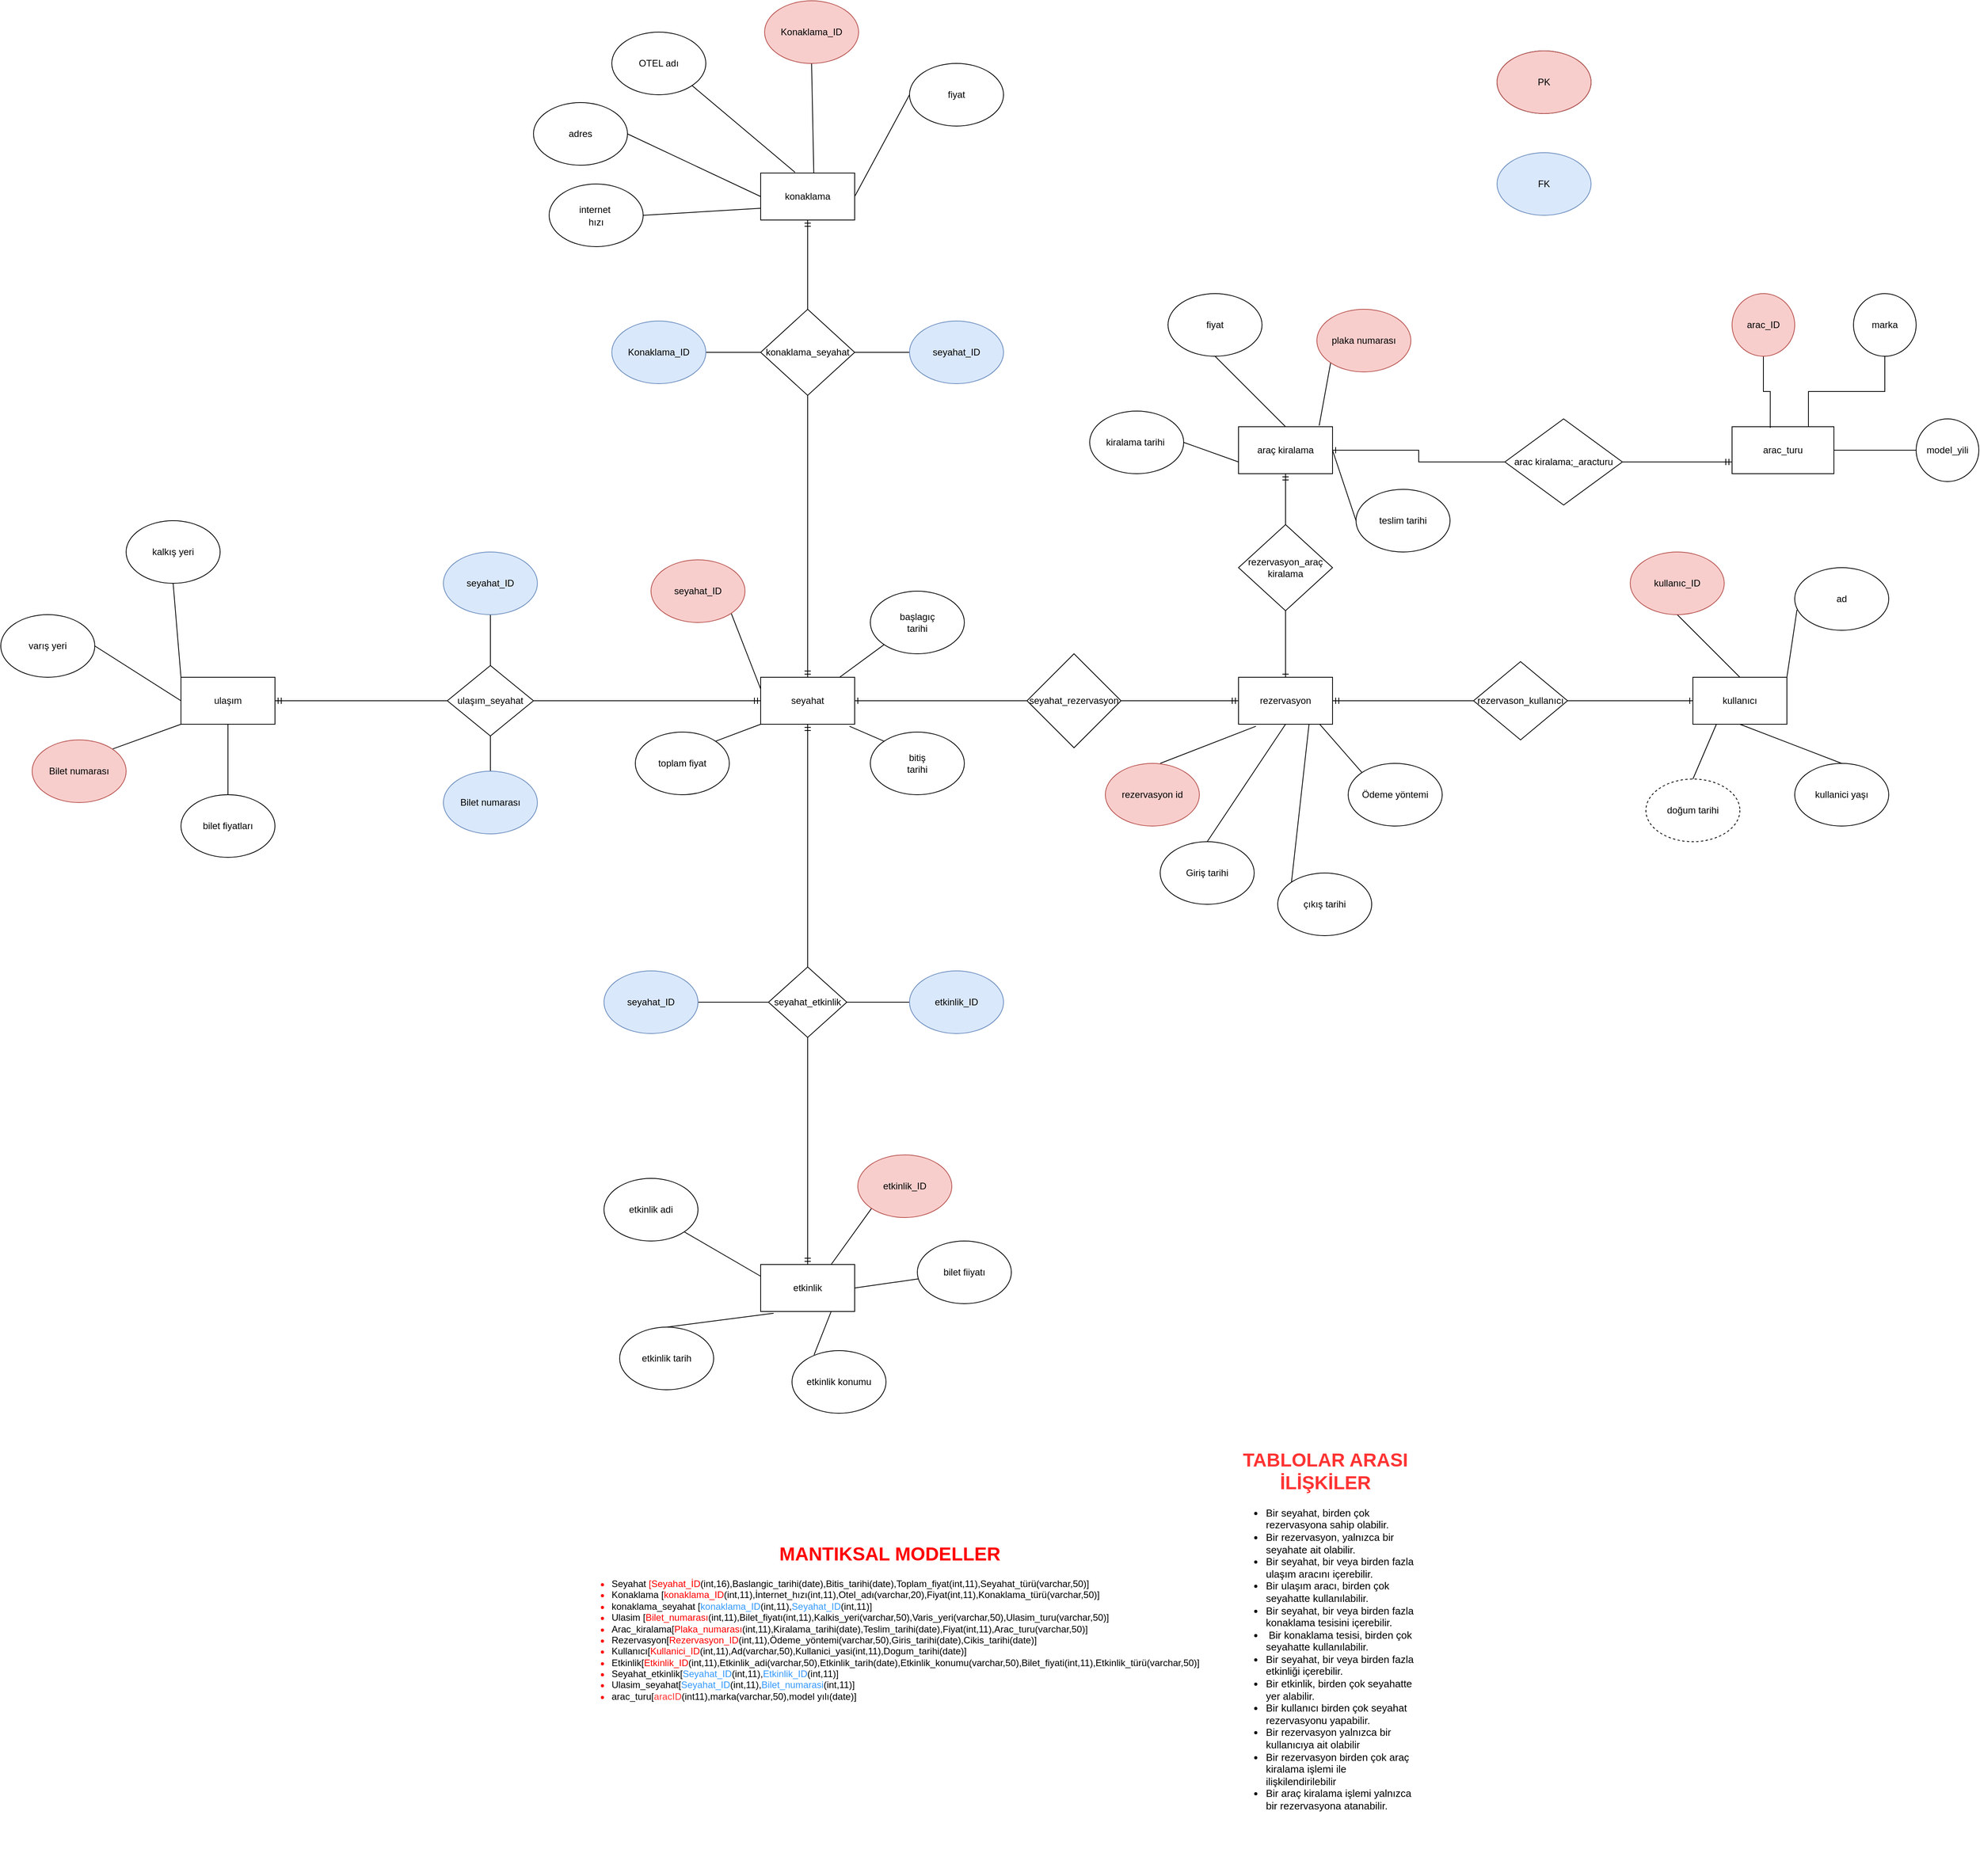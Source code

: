 <mxfile version="20.8.16" type="device"><diagram name="Sayfa -1" id="0hy6JksEULBlSDH95iQT"><mxGraphModel dx="3417" dy="2677" grid="1" gridSize="10" guides="1" tooltips="1" connect="1" arrows="1" fold="1" page="1" pageScale="1" pageWidth="827" pageHeight="1169" math="0" shadow="0"><root><mxCell id="0"/><mxCell id="1" parent="0"/><mxCell id="XZXgKcAD_yjRNTtp8ZZw-8" style="edgeStyle=orthogonalEdgeStyle;rounded=0;orthogonalLoop=1;jettySize=auto;html=1;exitX=1;exitY=0.5;exitDx=0;exitDy=0;entryX=0;entryY=0.5;entryDx=0;entryDy=0;startArrow=ERone;startFill=0;endArrow=ERmandOne;endFill=0;" parent="1" source="XZXgKcAD_yjRNTtp8ZZw-1" target="XZXgKcAD_yjRNTtp8ZZw-2" edge="1"><mxGeometry relative="1" as="geometry"/></mxCell><mxCell id="XZXgKcAD_yjRNTtp8ZZw-14" style="edgeStyle=orthogonalEdgeStyle;rounded=0;orthogonalLoop=1;jettySize=auto;html=1;exitX=0.5;exitY=0;exitDx=0;exitDy=0;entryX=0.5;entryY=1;entryDx=0;entryDy=0;startArrow=ERmandOne;startFill=0;endArrow=none;endFill=0;" parent="1" source="XZXgKcAD_yjRNTtp8ZZw-1" target="XZXgKcAD_yjRNTtp8ZZw-12" edge="1"><mxGeometry relative="1" as="geometry"/></mxCell><mxCell id="XZXgKcAD_yjRNTtp8ZZw-17" style="edgeStyle=orthogonalEdgeStyle;rounded=0;orthogonalLoop=1;jettySize=auto;html=1;exitX=0.5;exitY=1;exitDx=0;exitDy=0;entryX=0.5;entryY=0;entryDx=0;entryDy=0;startArrow=ERmandOne;startFill=0;endArrow=none;endFill=0;" parent="1" source="XZXgKcAD_yjRNTtp8ZZw-1" target="XZXgKcAD_yjRNTtp8ZZw-16" edge="1"><mxGeometry relative="1" as="geometry"/></mxCell><mxCell id="XZXgKcAD_yjRNTtp8ZZw-1" value="seyahat" style="rounded=0;whiteSpace=wrap;html=1;" parent="1" vertex="1"><mxGeometry x="350" y="280" width="120" height="60" as="geometry"/></mxCell><mxCell id="XZXgKcAD_yjRNTtp8ZZw-20" style="edgeStyle=orthogonalEdgeStyle;rounded=0;orthogonalLoop=1;jettySize=auto;html=1;exitX=1;exitY=0.5;exitDx=0;exitDy=0;entryX=0;entryY=0.5;entryDx=0;entryDy=0;startArrow=ERmandOne;startFill=0;endArrow=ERone;endFill=0;" parent="1" source="XZXgKcAD_yjRNTtp8ZZw-2" target="XZXgKcAD_yjRNTtp8ZZw-19" edge="1"><mxGeometry relative="1" as="geometry"/></mxCell><mxCell id="XZXgKcAD_yjRNTtp8ZZw-2" value="rezervasyon" style="rounded=0;whiteSpace=wrap;html=1;" parent="1" vertex="1"><mxGeometry x="960" y="280" width="120" height="60" as="geometry"/></mxCell><mxCell id="XZXgKcAD_yjRNTtp8ZZw-10" style="edgeStyle=orthogonalEdgeStyle;rounded=0;orthogonalLoop=1;jettySize=auto;html=1;exitX=1;exitY=0.5;exitDx=0;exitDy=0;entryX=0;entryY=0.5;entryDx=0;entryDy=0;startArrow=ERmandOne;startFill=0;endArrow=none;endFill=0;" parent="1" source="XZXgKcAD_yjRNTtp8ZZw-3" target="XZXgKcAD_yjRNTtp8ZZw-9" edge="1"><mxGeometry relative="1" as="geometry"/></mxCell><mxCell id="XZXgKcAD_yjRNTtp8ZZw-3" value="ulaşım" style="rounded=0;whiteSpace=wrap;html=1;" parent="1" vertex="1"><mxGeometry x="-390" y="280" width="120" height="60" as="geometry"/></mxCell><mxCell id="XZXgKcAD_yjRNTtp8ZZw-13" style="edgeStyle=orthogonalEdgeStyle;rounded=0;orthogonalLoop=1;jettySize=auto;html=1;exitX=0.5;exitY=1;exitDx=0;exitDy=0;entryX=0.5;entryY=0;entryDx=0;entryDy=0;startArrow=none;startFill=0;endArrow=none;endFill=0;" parent="1" source="XZXgKcAD_yjRNTtp8ZZw-4" target="XZXgKcAD_yjRNTtp8ZZw-12" edge="1"><mxGeometry relative="1" as="geometry"/></mxCell><mxCell id="XZXgKcAD_yjRNTtp8ZZw-15" value="" style="edgeStyle=orthogonalEdgeStyle;rounded=0;orthogonalLoop=1;jettySize=auto;html=1;startArrow=ERmandOne;startFill=0;endArrow=none;endFill=0;" parent="1" source="XZXgKcAD_yjRNTtp8ZZw-4" target="XZXgKcAD_yjRNTtp8ZZw-12" edge="1"><mxGeometry relative="1" as="geometry"/></mxCell><mxCell id="XZXgKcAD_yjRNTtp8ZZw-4" value="konaklama" style="rounded=0;whiteSpace=wrap;html=1;" parent="1" vertex="1"><mxGeometry x="350" y="-364" width="120" height="60" as="geometry"/></mxCell><mxCell id="XZXgKcAD_yjRNTtp8ZZw-56" style="edgeStyle=none;rounded=0;orthogonalLoop=1;jettySize=auto;html=1;exitX=0.75;exitY=1;exitDx=0;exitDy=0;entryX=0.235;entryY=0.067;entryDx=0;entryDy=0;entryPerimeter=0;startArrow=none;startFill=0;endArrow=none;endFill=0;" parent="1" source="XZXgKcAD_yjRNTtp8ZZw-5" target="XZXgKcAD_yjRNTtp8ZZw-50" edge="1"><mxGeometry relative="1" as="geometry"/></mxCell><mxCell id="XZXgKcAD_yjRNTtp8ZZw-57" style="edgeStyle=none;rounded=0;orthogonalLoop=1;jettySize=auto;html=1;exitX=1;exitY=0.5;exitDx=0;exitDy=0;startArrow=none;startFill=0;endArrow=none;endFill=0;" parent="1" source="XZXgKcAD_yjRNTtp8ZZw-5" target="XZXgKcAD_yjRNTtp8ZZw-51" edge="1"><mxGeometry relative="1" as="geometry"/></mxCell><mxCell id="XZXgKcAD_yjRNTtp8ZZw-5" value="etkinlik" style="rounded=0;whiteSpace=wrap;html=1;" parent="1" vertex="1"><mxGeometry x="350" y="1030" width="120" height="60" as="geometry"/></mxCell><mxCell id="XZXgKcAD_yjRNTtp8ZZw-22" style="edgeStyle=orthogonalEdgeStyle;rounded=0;orthogonalLoop=1;jettySize=auto;html=1;exitX=0.5;exitY=1;exitDx=0;exitDy=0;entryX=0.5;entryY=0;entryDx=0;entryDy=0;startArrow=ERmandOne;startFill=0;endArrow=ERone;endFill=0;" parent="1" source="XZXgKcAD_yjRNTtp8ZZw-7" target="XZXgKcAD_yjRNTtp8ZZw-2" edge="1"><mxGeometry relative="1" as="geometry"/></mxCell><mxCell id="XZXgKcAD_yjRNTtp8ZZw-7" value="araç kiralama" style="rounded=0;whiteSpace=wrap;html=1;" parent="1" vertex="1"><mxGeometry x="960" y="-40" width="120" height="60" as="geometry"/></mxCell><mxCell id="XZXgKcAD_yjRNTtp8ZZw-11" style="edgeStyle=orthogonalEdgeStyle;rounded=0;orthogonalLoop=1;jettySize=auto;html=1;exitX=1;exitY=0.5;exitDx=0;exitDy=0;entryX=0;entryY=0.5;entryDx=0;entryDy=0;startArrow=none;startFill=0;endArrow=ERmandOne;endFill=0;" parent="1" source="XZXgKcAD_yjRNTtp8ZZw-9" target="XZXgKcAD_yjRNTtp8ZZw-1" edge="1"><mxGeometry relative="1" as="geometry"/></mxCell><mxCell id="XZXgKcAD_yjRNTtp8ZZw-9" value="ulaşım_seyahat" style="rhombus;whiteSpace=wrap;html=1;" parent="1" vertex="1"><mxGeometry x="-50" y="265" width="110" height="90" as="geometry"/></mxCell><mxCell id="XZXgKcAD_yjRNTtp8ZZw-12" value="konaklama_seyahat" style="rhombus;whiteSpace=wrap;html=1;" parent="1" vertex="1"><mxGeometry x="350" y="-190" width="120" height="110" as="geometry"/></mxCell><mxCell id="XZXgKcAD_yjRNTtp8ZZw-18" style="edgeStyle=orthogonalEdgeStyle;rounded=0;orthogonalLoop=1;jettySize=auto;html=1;exitX=0.5;exitY=1;exitDx=0;exitDy=0;entryX=0.5;entryY=0;entryDx=0;entryDy=0;startArrow=none;startFill=0;endArrow=ERmandOne;endFill=0;" parent="1" source="XZXgKcAD_yjRNTtp8ZZw-16" target="XZXgKcAD_yjRNTtp8ZZw-5" edge="1"><mxGeometry relative="1" as="geometry"/></mxCell><mxCell id="XZXgKcAD_yjRNTtp8ZZw-16" value="seyahat_etkinlik" style="rhombus;whiteSpace=wrap;html=1;" parent="1" vertex="1"><mxGeometry x="360" y="650" width="100" height="90" as="geometry"/></mxCell><mxCell id="XZXgKcAD_yjRNTtp8ZZw-19" value="kullanıcı" style="rounded=0;whiteSpace=wrap;html=1;" parent="1" vertex="1"><mxGeometry x="1540" y="280" width="120" height="60" as="geometry"/></mxCell><mxCell id="69wuHuqyMfWj5RWTX_v3-1" style="rounded=0;orthogonalLoop=1;jettySize=auto;html=1;exitX=0.5;exitY=1;exitDx=0;exitDy=0;entryX=0.5;entryY=0;entryDx=0;entryDy=0;startArrow=none;startFill=0;endArrow=none;endFill=0;" parent="1" source="XZXgKcAD_yjRNTtp8ZZw-23" target="XZXgKcAD_yjRNTtp8ZZw-19" edge="1"><mxGeometry relative="1" as="geometry"/></mxCell><mxCell id="XZXgKcAD_yjRNTtp8ZZw-23" value="kullanıc_ID" style="ellipse;whiteSpace=wrap;html=1;fillColor=#f8cecc;strokeColor=#b85450;" parent="1" vertex="1"><mxGeometry x="1460" y="120" width="120" height="80" as="geometry"/></mxCell><mxCell id="69wuHuqyMfWj5RWTX_v3-2" style="rounded=0;orthogonalLoop=1;jettySize=auto;html=1;exitX=0.024;exitY=0.673;exitDx=0;exitDy=0;entryX=1;entryY=0;entryDx=0;entryDy=0;endArrow=none;endFill=0;exitPerimeter=0;" parent="1" source="CePv--e1_ey_C2Oadj0t-3" target="XZXgKcAD_yjRNTtp8ZZw-19" edge="1"><mxGeometry relative="1" as="geometry"><mxPoint x="1740" y="220" as="sourcePoint"/><Array as="points"/></mxGeometry></mxCell><mxCell id="69wuHuqyMfWj5RWTX_v3-4" style="rounded=0;orthogonalLoop=1;jettySize=auto;html=1;exitX=0.5;exitY=0;exitDx=0;exitDy=0;entryX=0.5;entryY=1;entryDx=0;entryDy=0;endArrow=none;endFill=0;" parent="1" source="XZXgKcAD_yjRNTtp8ZZw-25" target="XZXgKcAD_yjRNTtp8ZZw-19" edge="1"><mxGeometry relative="1" as="geometry"/></mxCell><mxCell id="XZXgKcAD_yjRNTtp8ZZw-25" value="kullanici yaşı" style="ellipse;whiteSpace=wrap;html=1;" parent="1" vertex="1"><mxGeometry x="1670" y="390" width="120" height="80" as="geometry"/></mxCell><mxCell id="XZXgKcAD_yjRNTtp8ZZw-32" style="rounded=0;orthogonalLoop=1;jettySize=auto;html=1;exitX=1;exitY=1;exitDx=0;exitDy=0;entryX=0;entryY=0.25;entryDx=0;entryDy=0;startArrow=none;startFill=0;endArrow=none;endFill=0;" parent="1" source="XZXgKcAD_yjRNTtp8ZZw-27" target="XZXgKcAD_yjRNTtp8ZZw-1" edge="1"><mxGeometry relative="1" as="geometry"/></mxCell><mxCell id="XZXgKcAD_yjRNTtp8ZZw-27" value="seyahat_ID" style="ellipse;whiteSpace=wrap;html=1;fillColor=#f8cecc;strokeColor=#b85450;" parent="1" vertex="1"><mxGeometry x="210" y="130" width="120" height="80" as="geometry"/></mxCell><mxCell id="XZXgKcAD_yjRNTtp8ZZw-34" style="edgeStyle=none;rounded=0;orthogonalLoop=1;jettySize=auto;html=1;exitX=0;exitY=1;exitDx=0;exitDy=0;startArrow=none;startFill=0;endArrow=none;endFill=0;" parent="1" source="XZXgKcAD_yjRNTtp8ZZw-28" target="XZXgKcAD_yjRNTtp8ZZw-1" edge="1"><mxGeometry relative="1" as="geometry"/></mxCell><mxCell id="XZXgKcAD_yjRNTtp8ZZw-28" value="başlagıç&lt;br&gt;tarihi" style="ellipse;whiteSpace=wrap;html=1;" parent="1" vertex="1"><mxGeometry x="490" y="170" width="120" height="80" as="geometry"/></mxCell><mxCell id="XZXgKcAD_yjRNTtp8ZZw-36" style="edgeStyle=none;rounded=0;orthogonalLoop=1;jettySize=auto;html=1;exitX=1;exitY=0;exitDx=0;exitDy=0;entryX=0;entryY=1;entryDx=0;entryDy=0;startArrow=none;startFill=0;endArrow=none;endFill=0;" parent="1" source="XZXgKcAD_yjRNTtp8ZZw-29" target="XZXgKcAD_yjRNTtp8ZZw-1" edge="1"><mxGeometry relative="1" as="geometry"/></mxCell><mxCell id="XZXgKcAD_yjRNTtp8ZZw-29" value="toplam fiyat" style="ellipse;whiteSpace=wrap;html=1;" parent="1" vertex="1"><mxGeometry x="190" y="350" width="120" height="80" as="geometry"/></mxCell><mxCell id="XZXgKcAD_yjRNTtp8ZZw-35" style="edgeStyle=none;rounded=0;orthogonalLoop=1;jettySize=auto;html=1;exitX=0;exitY=0;exitDx=0;exitDy=0;entryX=0.945;entryY=1.043;entryDx=0;entryDy=0;entryPerimeter=0;startArrow=none;startFill=0;endArrow=none;endFill=0;" parent="1" source="XZXgKcAD_yjRNTtp8ZZw-30" target="XZXgKcAD_yjRNTtp8ZZw-1" edge="1"><mxGeometry relative="1" as="geometry"/></mxCell><mxCell id="XZXgKcAD_yjRNTtp8ZZw-30" value="bitiş&lt;br&gt;tarihi" style="ellipse;whiteSpace=wrap;html=1;" parent="1" vertex="1"><mxGeometry x="490" y="350" width="120" height="80" as="geometry"/></mxCell><mxCell id="XZXgKcAD_yjRNTtp8ZZw-44" style="edgeStyle=none;rounded=0;orthogonalLoop=1;jettySize=auto;html=1;exitX=0.5;exitY=1;exitDx=0;exitDy=0;entryX=0.565;entryY=-0.003;entryDx=0;entryDy=0;entryPerimeter=0;startArrow=none;startFill=0;endArrow=none;endFill=0;" parent="1" source="XZXgKcAD_yjRNTtp8ZZw-37" target="XZXgKcAD_yjRNTtp8ZZw-4" edge="1"><mxGeometry relative="1" as="geometry"/></mxCell><mxCell id="XZXgKcAD_yjRNTtp8ZZw-37" value="Konaklama_ID" style="ellipse;whiteSpace=wrap;html=1;fillColor=#f8cecc;strokeColor=#b85450;" parent="1" vertex="1"><mxGeometry x="355" y="-584" width="120" height="80" as="geometry"/></mxCell><mxCell id="XZXgKcAD_yjRNTtp8ZZw-43" style="edgeStyle=none;rounded=0;orthogonalLoop=1;jettySize=auto;html=1;exitX=1;exitY=1;exitDx=0;exitDy=0;entryX=0.365;entryY=-0.017;entryDx=0;entryDy=0;entryPerimeter=0;startArrow=none;startFill=0;endArrow=none;endFill=0;" parent="1" source="XZXgKcAD_yjRNTtp8ZZw-38" target="XZXgKcAD_yjRNTtp8ZZw-4" edge="1"><mxGeometry relative="1" as="geometry"/></mxCell><mxCell id="XZXgKcAD_yjRNTtp8ZZw-38" value="OTEL adı" style="ellipse;whiteSpace=wrap;html=1;" parent="1" vertex="1"><mxGeometry x="160" y="-544" width="120" height="80" as="geometry"/></mxCell><mxCell id="XZXgKcAD_yjRNTtp8ZZw-42" style="edgeStyle=none;rounded=0;orthogonalLoop=1;jettySize=auto;html=1;exitX=1;exitY=0.5;exitDx=0;exitDy=0;entryX=0;entryY=0.5;entryDx=0;entryDy=0;startArrow=none;startFill=0;endArrow=none;endFill=0;" parent="1" source="XZXgKcAD_yjRNTtp8ZZw-40" target="XZXgKcAD_yjRNTtp8ZZw-4" edge="1"><mxGeometry relative="1" as="geometry"/></mxCell><mxCell id="XZXgKcAD_yjRNTtp8ZZw-40" value="adres" style="ellipse;whiteSpace=wrap;html=1;" parent="1" vertex="1"><mxGeometry x="60" y="-454" width="120" height="80" as="geometry"/></mxCell><mxCell id="XZXgKcAD_yjRNTtp8ZZw-46" style="edgeStyle=none;rounded=0;orthogonalLoop=1;jettySize=auto;html=1;exitX=0;exitY=0.5;exitDx=0;exitDy=0;entryX=1;entryY=0.5;entryDx=0;entryDy=0;startArrow=none;startFill=0;endArrow=none;endFill=0;" parent="1" source="XZXgKcAD_yjRNTtp8ZZw-41" target="XZXgKcAD_yjRNTtp8ZZw-4" edge="1"><mxGeometry relative="1" as="geometry"/></mxCell><mxCell id="XZXgKcAD_yjRNTtp8ZZw-41" value="fiyat" style="ellipse;whiteSpace=wrap;html=1;" parent="1" vertex="1"><mxGeometry x="540" y="-504" width="120" height="80" as="geometry"/></mxCell><mxCell id="XZXgKcAD_yjRNTtp8ZZw-53" style="edgeStyle=none;rounded=0;orthogonalLoop=1;jettySize=auto;html=1;exitX=1;exitY=1;exitDx=0;exitDy=0;entryX=0;entryY=0.25;entryDx=0;entryDy=0;startArrow=none;startFill=0;endArrow=none;endFill=0;" parent="1" source="XZXgKcAD_yjRNTtp8ZZw-47" target="XZXgKcAD_yjRNTtp8ZZw-5" edge="1"><mxGeometry relative="1" as="geometry"/></mxCell><mxCell id="XZXgKcAD_yjRNTtp8ZZw-47" value="etkinlik adi" style="ellipse;whiteSpace=wrap;html=1;" parent="1" vertex="1"><mxGeometry x="150" y="920" width="120" height="80" as="geometry"/></mxCell><mxCell id="XZXgKcAD_yjRNTtp8ZZw-55" style="edgeStyle=none;rounded=0;orthogonalLoop=1;jettySize=auto;html=1;exitX=0.5;exitY=0;exitDx=0;exitDy=0;entryX=0.138;entryY=1.037;entryDx=0;entryDy=0;entryPerimeter=0;startArrow=none;startFill=0;endArrow=none;endFill=0;" parent="1" source="XZXgKcAD_yjRNTtp8ZZw-49" target="XZXgKcAD_yjRNTtp8ZZw-5" edge="1"><mxGeometry relative="1" as="geometry"/></mxCell><mxCell id="XZXgKcAD_yjRNTtp8ZZw-49" value="etkinlik tarih" style="ellipse;whiteSpace=wrap;html=1;" parent="1" vertex="1"><mxGeometry x="170" y="1110" width="120" height="80" as="geometry"/></mxCell><mxCell id="XZXgKcAD_yjRNTtp8ZZw-50" value="etkinlik konumu" style="ellipse;whiteSpace=wrap;html=1;" parent="1" vertex="1"><mxGeometry x="390" y="1140" width="120" height="80" as="geometry"/></mxCell><mxCell id="XZXgKcAD_yjRNTtp8ZZw-51" value="bilet fiiyatı" style="ellipse;whiteSpace=wrap;html=1;" parent="1" vertex="1"><mxGeometry x="550" y="1000" width="120" height="80" as="geometry"/></mxCell><mxCell id="XZXgKcAD_yjRNTtp8ZZw-58" style="edgeStyle=none;rounded=0;orthogonalLoop=1;jettySize=auto;html=1;exitX=0;exitY=1;exitDx=0;exitDy=0;entryX=0.75;entryY=0;entryDx=0;entryDy=0;startArrow=none;startFill=0;endArrow=none;endFill=0;" parent="1" source="XZXgKcAD_yjRNTtp8ZZw-52" target="XZXgKcAD_yjRNTtp8ZZw-5" edge="1"><mxGeometry relative="1" as="geometry"/></mxCell><mxCell id="XZXgKcAD_yjRNTtp8ZZw-52" value="etkinlik_ID" style="ellipse;whiteSpace=wrap;html=1;fillColor=#f8cecc;strokeColor=#b85450;" parent="1" vertex="1"><mxGeometry x="474" y="890" width="120" height="80" as="geometry"/></mxCell><mxCell id="GR-pQl8JZ6GKkerDvGYJ-2" style="edgeStyle=orthogonalEdgeStyle;rounded=0;orthogonalLoop=1;jettySize=auto;html=1;exitX=0.5;exitY=1;exitDx=0;exitDy=0;" parent="1" edge="1"><mxGeometry relative="1" as="geometry"><mxPoint x="-343" y="180" as="targetPoint"/><mxPoint x="-343" y="180" as="sourcePoint"/></mxGeometry></mxCell><mxCell id="69wuHuqyMfWj5RWTX_v3-14" style="edgeStyle=none;rounded=0;orthogonalLoop=1;jettySize=auto;html=1;exitX=0.5;exitY=0;exitDx=0;exitDy=0;entryX=0.5;entryY=1;entryDx=0;entryDy=0;startArrow=none;startFill=0;endArrow=none;endFill=0;" parent="1" source="69wuHuqyMfWj5RWTX_v3-6" target="XZXgKcAD_yjRNTtp8ZZw-3" edge="1"><mxGeometry relative="1" as="geometry"/></mxCell><mxCell id="69wuHuqyMfWj5RWTX_v3-6" value="bilet fiyatları" style="ellipse;whiteSpace=wrap;html=1;" parent="1" vertex="1"><mxGeometry x="-390" y="430" width="120" height="80" as="geometry"/></mxCell><mxCell id="69wuHuqyMfWj5RWTX_v3-10" style="rounded=0;orthogonalLoop=1;jettySize=auto;html=1;exitX=0.5;exitY=1;exitDx=0;exitDy=0;entryX=0;entryY=0;entryDx=0;entryDy=0;startArrow=none;startFill=0;endArrow=none;endFill=0;" parent="1" source="69wuHuqyMfWj5RWTX_v3-7" target="XZXgKcAD_yjRNTtp8ZZw-3" edge="1"><mxGeometry relative="1" as="geometry"/></mxCell><mxCell id="69wuHuqyMfWj5RWTX_v3-7" value="kalkış yeri" style="ellipse;whiteSpace=wrap;html=1;" parent="1" vertex="1"><mxGeometry x="-460" y="80" width="120" height="80" as="geometry"/></mxCell><mxCell id="69wuHuqyMfWj5RWTX_v3-12" style="edgeStyle=none;rounded=0;orthogonalLoop=1;jettySize=auto;html=1;exitX=1;exitY=0.5;exitDx=0;exitDy=0;entryX=0;entryY=0.5;entryDx=0;entryDy=0;startArrow=none;startFill=0;endArrow=none;endFill=0;" parent="1" source="69wuHuqyMfWj5RWTX_v3-8" target="XZXgKcAD_yjRNTtp8ZZw-3" edge="1"><mxGeometry relative="1" as="geometry"/></mxCell><mxCell id="69wuHuqyMfWj5RWTX_v3-8" value="varış yeri" style="ellipse;whiteSpace=wrap;html=1;" parent="1" vertex="1"><mxGeometry x="-620" y="200" width="120" height="80" as="geometry"/></mxCell><mxCell id="69wuHuqyMfWj5RWTX_v3-13" style="edgeStyle=none;rounded=0;orthogonalLoop=1;jettySize=auto;html=1;exitX=1;exitY=0;exitDx=0;exitDy=0;entryX=0;entryY=1;entryDx=0;entryDy=0;startArrow=none;startFill=0;endArrow=none;endFill=0;" parent="1" source="69wuHuqyMfWj5RWTX_v3-9" target="XZXgKcAD_yjRNTtp8ZZw-3" edge="1"><mxGeometry relative="1" as="geometry"/></mxCell><mxCell id="69wuHuqyMfWj5RWTX_v3-9" value="Bilet numarası" style="ellipse;whiteSpace=wrap;html=1;fillColor=#f8cecc;strokeColor=#b85450;" parent="1" vertex="1"><mxGeometry x="-580" y="360" width="120" height="80" as="geometry"/></mxCell><mxCell id="69wuHuqyMfWj5RWTX_v3-20" style="edgeStyle=none;rounded=0;orthogonalLoop=1;jettySize=auto;html=1;exitX=1;exitY=0.5;exitDx=0;exitDy=0;entryX=0;entryY=0.75;entryDx=0;entryDy=0;startArrow=none;startFill=0;endArrow=none;endFill=0;" parent="1" source="69wuHuqyMfWj5RWTX_v3-18" target="XZXgKcAD_yjRNTtp8ZZw-7" edge="1"><mxGeometry relative="1" as="geometry"/></mxCell><mxCell id="69wuHuqyMfWj5RWTX_v3-18" value="kiralama tarihi&amp;nbsp;" style="ellipse;whiteSpace=wrap;html=1;" parent="1" vertex="1"><mxGeometry x="770" y="-60" width="120" height="80" as="geometry"/></mxCell><mxCell id="69wuHuqyMfWj5RWTX_v3-29" style="edgeStyle=none;rounded=0;orthogonalLoop=1;jettySize=auto;html=1;exitX=0.5;exitY=0;exitDx=0;exitDy=0;entryX=0.185;entryY=1.043;entryDx=0;entryDy=0;entryPerimeter=0;startArrow=none;startFill=0;endArrow=none;endFill=0;" parent="1" target="XZXgKcAD_yjRNTtp8ZZw-2" edge="1"><mxGeometry relative="1" as="geometry"><mxPoint x="860" y="390" as="sourcePoint"/></mxGeometry></mxCell><mxCell id="69wuHuqyMfWj5RWTX_v3-25" value="rezervasyon id" style="ellipse;whiteSpace=wrap;html=1;fillColor=#f8cecc;strokeColor=#b85450;" parent="1" vertex="1"><mxGeometry x="790" y="390" width="120" height="80" as="geometry"/></mxCell><mxCell id="69wuHuqyMfWj5RWTX_v3-30" style="edgeStyle=none;rounded=0;orthogonalLoop=1;jettySize=auto;html=1;exitX=0.5;exitY=0;exitDx=0;exitDy=0;entryX=0.5;entryY=1;entryDx=0;entryDy=0;startArrow=none;startFill=0;endArrow=none;endFill=0;" parent="1" source="69wuHuqyMfWj5RWTX_v3-26" target="XZXgKcAD_yjRNTtp8ZZw-2" edge="1"><mxGeometry relative="1" as="geometry"/></mxCell><mxCell id="69wuHuqyMfWj5RWTX_v3-26" value="Giriş tarihi" style="ellipse;whiteSpace=wrap;html=1;" parent="1" vertex="1"><mxGeometry x="860" y="490" width="120" height="80" as="geometry"/></mxCell><mxCell id="69wuHuqyMfWj5RWTX_v3-32" style="edgeStyle=none;rounded=0;orthogonalLoop=1;jettySize=auto;html=1;exitX=0;exitY=0;exitDx=0;exitDy=0;entryX=0.75;entryY=1;entryDx=0;entryDy=0;startArrow=none;startFill=0;endArrow=none;endFill=0;" parent="1" source="69wuHuqyMfWj5RWTX_v3-27" target="XZXgKcAD_yjRNTtp8ZZw-2" edge="1"><mxGeometry relative="1" as="geometry"/></mxCell><mxCell id="69wuHuqyMfWj5RWTX_v3-27" value="çıkış tarihi" style="ellipse;whiteSpace=wrap;html=1;" parent="1" vertex="1"><mxGeometry x="1010" y="530" width="120" height="80" as="geometry"/></mxCell><mxCell id="69wuHuqyMfWj5RWTX_v3-31" style="edgeStyle=none;rounded=0;orthogonalLoop=1;jettySize=auto;html=1;exitX=0;exitY=0;exitDx=0;exitDy=0;entryX=0.865;entryY=1.003;entryDx=0;entryDy=0;entryPerimeter=0;startArrow=none;startFill=0;endArrow=none;endFill=0;" parent="1" source="69wuHuqyMfWj5RWTX_v3-28" target="XZXgKcAD_yjRNTtp8ZZw-2" edge="1"><mxGeometry relative="1" as="geometry"/></mxCell><mxCell id="69wuHuqyMfWj5RWTX_v3-28" value="Ödeme yöntemi" style="ellipse;whiteSpace=wrap;html=1;" parent="1" vertex="1"><mxGeometry x="1100" y="390" width="120" height="80" as="geometry"/></mxCell><mxCell id="XcQ-BzJCF10k0qguWfvW-3" style="edgeStyle=orthogonalEdgeStyle;rounded=0;orthogonalLoop=1;jettySize=auto;html=1;entryX=0;entryY=0.5;entryDx=0;entryDy=0;endArrow=none;endFill=0;startArrow=ERone;startFill=0;" parent="1" source="69wuHuqyMfWj5RWTX_v3-33" target="XcQ-BzJCF10k0qguWfvW-2" edge="1"><mxGeometry relative="1" as="geometry"/></mxCell><mxCell id="69wuHuqyMfWj5RWTX_v3-33" value="araç kiralama" style="rounded=0;whiteSpace=wrap;html=1;" parent="1" vertex="1"><mxGeometry x="960" y="-40" width="120" height="60" as="geometry"/></mxCell><mxCell id="69wuHuqyMfWj5RWTX_v3-34" style="edgeStyle=none;rounded=0;orthogonalLoop=1;jettySize=auto;html=1;exitX=0.5;exitY=1;exitDx=0;exitDy=0;entryX=0.5;entryY=0;entryDx=0;entryDy=0;startArrow=none;startFill=0;endArrow=none;endFill=0;" parent="1" source="69wuHuqyMfWj5RWTX_v3-43" target="69wuHuqyMfWj5RWTX_v3-33" edge="1"><mxGeometry relative="1" as="geometry"/></mxCell><mxCell id="69wuHuqyMfWj5RWTX_v3-35" style="edgeStyle=none;rounded=0;orthogonalLoop=1;jettySize=auto;html=1;exitX=0;exitY=1;exitDx=0;exitDy=0;entryX=0.858;entryY=-0.023;entryDx=0;entryDy=0;entryPerimeter=0;startArrow=none;startFill=0;endArrow=none;endFill=0;" parent="1" source="69wuHuqyMfWj5RWTX_v3-36" target="69wuHuqyMfWj5RWTX_v3-33" edge="1"><mxGeometry relative="1" as="geometry"/></mxCell><mxCell id="69wuHuqyMfWj5RWTX_v3-36" value="plaka numarası" style="ellipse;whiteSpace=wrap;html=1;fillColor=#f8cecc;strokeColor=#b85450;" parent="1" vertex="1"><mxGeometry x="1060" y="-190" width="120" height="80" as="geometry"/></mxCell><mxCell id="69wuHuqyMfWj5RWTX_v3-41" style="edgeStyle=none;rounded=0;orthogonalLoop=1;jettySize=auto;html=1;exitX=0;exitY=0.5;exitDx=0;exitDy=0;entryX=1;entryY=0.5;entryDx=0;entryDy=0;startArrow=none;startFill=0;endArrow=none;endFill=0;" parent="1" source="69wuHuqyMfWj5RWTX_v3-42" target="69wuHuqyMfWj5RWTX_v3-33" edge="1"><mxGeometry relative="1" as="geometry"/></mxCell><mxCell id="69wuHuqyMfWj5RWTX_v3-42" value="teslim tarihi" style="ellipse;whiteSpace=wrap;html=1;" parent="1" vertex="1"><mxGeometry x="1110" y="40" width="120" height="80" as="geometry"/></mxCell><mxCell id="69wuHuqyMfWj5RWTX_v3-43" value="fiyat" style="ellipse;whiteSpace=wrap;html=1;" parent="1" vertex="1"><mxGeometry x="870" y="-210" width="120" height="80" as="geometry"/></mxCell><mxCell id="GR-pQl8JZ6GKkerDvGYJ-7" style="edgeStyle=none;rounded=0;orthogonalLoop=1;jettySize=auto;html=1;exitX=0.5;exitY=0;exitDx=0;exitDy=0;entryX=0.25;entryY=1;entryDx=0;entryDy=0;endArrow=none;endFill=0;" parent="1" source="GR-pQl8JZ6GKkerDvGYJ-6" target="XZXgKcAD_yjRNTtp8ZZw-19" edge="1"><mxGeometry relative="1" as="geometry"><mxPoint x="1560" y="380" as="targetPoint"/></mxGeometry></mxCell><mxCell id="GR-pQl8JZ6GKkerDvGYJ-6" value="doğum tarihi" style="ellipse;whiteSpace=wrap;html=1;dashed=1;" parent="1" vertex="1"><mxGeometry x="1480" y="410" width="120" height="80" as="geometry"/></mxCell><mxCell id="GR-pQl8JZ6GKkerDvGYJ-11" style="edgeStyle=none;rounded=0;orthogonalLoop=1;jettySize=auto;html=1;exitX=0.5;exitY=0;exitDx=0;exitDy=0;entryX=0.5;entryY=1;entryDx=0;entryDy=0;endArrow=none;endFill=0;" parent="1" source="GR-pQl8JZ6GKkerDvGYJ-9" target="XZXgKcAD_yjRNTtp8ZZw-9" edge="1"><mxGeometry relative="1" as="geometry"/></mxCell><mxCell id="GR-pQl8JZ6GKkerDvGYJ-9" value="Bilet numarası" style="ellipse;whiteSpace=wrap;html=1;fillColor=#dae8fc;strokeColor=#6c8ebf;" parent="1" vertex="1"><mxGeometry x="-55" y="400" width="120" height="80" as="geometry"/></mxCell><mxCell id="GR-pQl8JZ6GKkerDvGYJ-12" style="edgeStyle=none;rounded=0;orthogonalLoop=1;jettySize=auto;html=1;exitX=0.5;exitY=1;exitDx=0;exitDy=0;entryX=0.5;entryY=0;entryDx=0;entryDy=0;endArrow=none;endFill=0;" parent="1" source="GR-pQl8JZ6GKkerDvGYJ-10" target="XZXgKcAD_yjRNTtp8ZZw-9" edge="1"><mxGeometry relative="1" as="geometry"/></mxCell><mxCell id="GR-pQl8JZ6GKkerDvGYJ-10" value="seyahat_ID" style="ellipse;whiteSpace=wrap;html=1;fillColor=#dae8fc;strokeColor=#6c8ebf;" parent="1" vertex="1"><mxGeometry x="-55" y="120" width="120" height="80" as="geometry"/></mxCell><mxCell id="GR-pQl8JZ6GKkerDvGYJ-16" style="edgeStyle=none;rounded=0;orthogonalLoop=1;jettySize=auto;html=1;exitX=0;exitY=0.5;exitDx=0;exitDy=0;entryX=1;entryY=0.5;entryDx=0;entryDy=0;endArrow=none;endFill=0;" parent="1" source="GR-pQl8JZ6GKkerDvGYJ-13" target="XZXgKcAD_yjRNTtp8ZZw-16" edge="1"><mxGeometry relative="1" as="geometry"/></mxCell><mxCell id="GR-pQl8JZ6GKkerDvGYJ-13" value="etkinlik_ID" style="ellipse;whiteSpace=wrap;html=1;fillColor=#dae8fc;strokeColor=#6c8ebf;" parent="1" vertex="1"><mxGeometry x="540" y="655" width="120" height="80" as="geometry"/></mxCell><mxCell id="GR-pQl8JZ6GKkerDvGYJ-15" style="edgeStyle=none;rounded=0;orthogonalLoop=1;jettySize=auto;html=1;exitX=1;exitY=0.5;exitDx=0;exitDy=0;entryX=0;entryY=0.5;entryDx=0;entryDy=0;endArrow=none;endFill=0;" parent="1" source="GR-pQl8JZ6GKkerDvGYJ-14" target="XZXgKcAD_yjRNTtp8ZZw-16" edge="1"><mxGeometry relative="1" as="geometry"/></mxCell><mxCell id="GR-pQl8JZ6GKkerDvGYJ-14" value="seyahat_ID" style="ellipse;whiteSpace=wrap;html=1;fillColor=#dae8fc;strokeColor=#6c8ebf;" parent="1" vertex="1"><mxGeometry x="150" y="655" width="120" height="80" as="geometry"/></mxCell><mxCell id="GR-pQl8JZ6GKkerDvGYJ-19" style="edgeStyle=none;rounded=0;orthogonalLoop=1;jettySize=auto;html=1;exitX=1;exitY=0.5;exitDx=0;exitDy=0;endArrow=none;endFill=0;" parent="1" source="GR-pQl8JZ6GKkerDvGYJ-17" target="XZXgKcAD_yjRNTtp8ZZw-12" edge="1"><mxGeometry relative="1" as="geometry"/></mxCell><mxCell id="GR-pQl8JZ6GKkerDvGYJ-17" value="Konaklama_ID" style="ellipse;whiteSpace=wrap;html=1;fillColor=#dae8fc;strokeColor=#6c8ebf;" parent="1" vertex="1"><mxGeometry x="160" y="-175" width="120" height="80" as="geometry"/></mxCell><mxCell id="GR-pQl8JZ6GKkerDvGYJ-20" style="edgeStyle=none;rounded=0;orthogonalLoop=1;jettySize=auto;html=1;exitX=0;exitY=0.5;exitDx=0;exitDy=0;entryX=1;entryY=0.5;entryDx=0;entryDy=0;endArrow=none;endFill=0;" parent="1" source="GR-pQl8JZ6GKkerDvGYJ-18" target="XZXgKcAD_yjRNTtp8ZZw-12" edge="1"><mxGeometry relative="1" as="geometry"/></mxCell><mxCell id="GR-pQl8JZ6GKkerDvGYJ-18" value="seyahat_ID" style="ellipse;whiteSpace=wrap;html=1;fillColor=#dae8fc;strokeColor=#6c8ebf;" parent="1" vertex="1"><mxGeometry x="540" y="-175" width="120" height="80" as="geometry"/></mxCell><mxCell id="GR-pQl8JZ6GKkerDvGYJ-21" value="" style="ellipse;whiteSpace=wrap;html=1;" parent="1" vertex="1"><mxGeometry x="1290" y="-520" width="120" height="80" as="geometry"/></mxCell><mxCell id="GR-pQl8JZ6GKkerDvGYJ-22" value="PK" style="ellipse;whiteSpace=wrap;html=1;fillColor=#f8cecc;strokeColor=#b85450;" parent="1" vertex="1"><mxGeometry x="1290" y="-520" width="120" height="80" as="geometry"/></mxCell><mxCell id="GR-pQl8JZ6GKkerDvGYJ-23" value="FK" style="ellipse;whiteSpace=wrap;html=1;fillColor=#dae8fc;strokeColor=#6c8ebf;" parent="1" vertex="1"><mxGeometry x="1290" y="-390" width="120" height="80" as="geometry"/></mxCell><mxCell id="GR-pQl8JZ6GKkerDvGYJ-26" value="&lt;h1 style=&quot;text-align: center;&quot;&gt;&lt;font color=&quot;#ff3333&quot;&gt;TABLOLAR ARASI İLİŞKİLER&lt;/font&gt;&lt;/h1&gt;&lt;p&gt;&lt;/p&gt;&lt;ul style=&quot;font-size: 13px;&quot;&gt;&lt;li&gt;Bir seyahat, birden çok rezervasyona sahip olabilir.&amp;nbsp;&lt;/li&gt;&lt;li&gt;&lt;span style=&quot;background-color: initial;&quot;&gt;Bir rezervasyon, yalnızca bir seyahate ait olabilir.&amp;nbsp;&lt;/span&gt;&lt;br&gt;&lt;/li&gt;&lt;li&gt;Bir seyahat, bir veya birden fazla ulaşım aracını içerebilir.&amp;nbsp;&lt;/li&gt;&lt;li&gt;Bir ulaşım aracı, birden çok seyahatte kullanılabilir.&amp;nbsp;&lt;/li&gt;&lt;li&gt;Bir seyahat, bir veya birden fazla konaklama tesisini içerebilir.&lt;/li&gt;&lt;li&gt;&amp;nbsp;Bir konaklama tesisi, birden çok seyahatte kullanılabilir.&amp;nbsp;&lt;/li&gt;&lt;li&gt;Bir seyahat, bir veya birden fazla etkinliği içerebilir.&amp;nbsp;&lt;/li&gt;&lt;li&gt;Bir etkinlik, birden çok seyahatte yer alabilir.&amp;nbsp;&lt;/li&gt;&lt;li&gt;Bir kullanıcı birden çok seyahat rezervasyonu yapabilir.&amp;nbsp;&lt;/li&gt;&lt;li&gt;Bir rezervasyon yalnızca bir kullanıcıya ait olabilir&amp;nbsp;&lt;/li&gt;&lt;li&gt;Bir rezervasyon birden çok araç kiralama işlemi ile ilişkilendirilebilir&amp;nbsp;&lt;/li&gt;&lt;li&gt;Bir araç kiralama işlemi yalnızca bir rezervasyona atanabilir.&lt;/li&gt;&lt;/ul&gt;&lt;p&gt;&lt;/p&gt;" style="text;html=1;strokeColor=none;fillColor=none;spacing=5;spacingTop=-20;whiteSpace=wrap;overflow=hidden;rounded=0;" parent="1" vertex="1"><mxGeometry x="950" y="1260" width="240" height="520" as="geometry"/></mxCell><mxCell id="GR-pQl8JZ6GKkerDvGYJ-28" style="edgeStyle=none;rounded=0;orthogonalLoop=1;jettySize=auto;html=1;exitX=1;exitY=0.5;exitDx=0;exitDy=0;entryX=0;entryY=0.75;entryDx=0;entryDy=0;fontSize=12;fontColor=#000000;endArrow=none;endFill=0;" parent="1" source="GR-pQl8JZ6GKkerDvGYJ-27" target="XZXgKcAD_yjRNTtp8ZZw-4" edge="1"><mxGeometry relative="1" as="geometry"/></mxCell><mxCell id="GR-pQl8JZ6GKkerDvGYJ-27" value="&lt;font color=&quot;#000000&quot; style=&quot;font-size: 12px;&quot;&gt;internet&amp;nbsp;&lt;br&gt;hızı&lt;/font&gt;" style="ellipse;whiteSpace=wrap;html=1;fontSize=13;fontColor=#FF3333;" parent="1" vertex="1"><mxGeometry x="80" y="-350" width="120" height="80" as="geometry"/></mxCell><mxCell id="CePv--e1_ey_C2Oadj0t-2" value="&lt;h1&gt;MANTIKSAL MODELLER&lt;/h1&gt;&lt;div style=&quot;text-align: left;&quot;&gt;&lt;ul&gt;&lt;li&gt;&lt;span style=&quot;font-weight: normal;&quot;&gt;&lt;font color=&quot;#000000&quot;&gt;Seyahat &lt;/font&gt;[Seyahat_İD&lt;font color=&quot;#000000&quot;&gt;(int,16),Baslangic_tarihi(date),Bitis_tarihi(date),Toplam_fiyat(int,11),Seyahat_türü(varchar,50)]&lt;/font&gt;&lt;/span&gt;&lt;/li&gt;&lt;li&gt;&lt;span style=&quot;font-weight: normal;&quot;&gt;&lt;font color=&quot;#000000&quot;&gt;Konaklama [&lt;/font&gt;konaklama_ID&lt;font color=&quot;#000000&quot;&gt;(int,11),İnternet_hızı(int,11),Otel_adı(varchar,20),Fiyat(int,11),Konaklama_türü(varchar,50)]&lt;/font&gt;&lt;/span&gt;&lt;/li&gt;&lt;li&gt;&lt;span style=&quot;font-weight: normal;&quot;&gt;&lt;font color=&quot;#000000&quot;&gt;konaklama_seyahat [&lt;/font&gt;&lt;font color=&quot;#3399ff&quot;&gt;konaklama_ID&lt;/font&gt;&lt;font color=&quot;#000000&quot;&gt;(int,11),&lt;/font&gt;&lt;font color=&quot;#3399ff&quot;&gt;Seyahat_ID&lt;/font&gt;&lt;font color=&quot;#000000&quot;&gt;(int,11)]&lt;/font&gt;&lt;/span&gt;&lt;/li&gt;&lt;li&gt;&lt;span style=&quot;font-weight: normal;&quot;&gt;&lt;font color=&quot;#000000&quot;&gt;Ulasim [&lt;/font&gt;Bilet_numarası&lt;font color=&quot;#000000&quot;&gt;(int,11),Bilet_fiyatı(int,11),Kalkis_yeri(varchar,50),Varis_yeri(varchar,50),Ulasim_turu(varchar,50)]&lt;/font&gt;&lt;/span&gt;&lt;/li&gt;&lt;li&gt;&lt;span style=&quot;font-weight: normal;&quot;&gt;&lt;font color=&quot;#000000&quot;&gt;Arac_kiralama[&lt;/font&gt;Plaka_numarası&lt;font color=&quot;#000000&quot;&gt;(int,11),Kiralama_tarihi(date),Teslim_tarihi(date),Fiyat(int,11),Arac_turu(varchar,50)]&lt;/font&gt;&lt;/span&gt;&lt;/li&gt;&lt;li&gt;&lt;span style=&quot;font-weight: normal;&quot;&gt;&lt;font color=&quot;#000000&quot;&gt;Rezervasyon[&lt;/font&gt;Rezervasyon_ID&lt;font color=&quot;#000000&quot;&gt;(int,11),Ödeme_yöntemi(varchar,50),Giris_tarihi(date),Cikis_tarihi(date)]&lt;/font&gt;&lt;/span&gt;&lt;/li&gt;&lt;li&gt;&lt;span style=&quot;font-weight: normal;&quot;&gt;&lt;font color=&quot;#000000&quot;&gt;Kullanıcı[&lt;/font&gt;Kullanici_ID&lt;font color=&quot;#000000&quot;&gt;(int,11),Ad(varchar,50),Kullanici_yasi(int,11),Dogum_tarihi(date)]&lt;/font&gt;&lt;/span&gt;&lt;/li&gt;&lt;li&gt;&lt;span style=&quot;font-weight: 400;&quot;&gt;&lt;font color=&quot;#000000&quot;&gt;Etkinlik[&lt;/font&gt;Etkinlik_ID&lt;font color=&quot;#000000&quot;&gt;(int,11),Etkinlik_adi(varchar,50),Etkinlik_tarih(date),Etkinlik_konumu(varchar,50),Bilet_fiyati(int,11),Etkinlik_türü(varchar,50)]&lt;/font&gt;&lt;/span&gt;&lt;/li&gt;&lt;li&gt;&lt;span style=&quot;font-weight: 400;&quot;&gt;&lt;font color=&quot;#000000&quot;&gt;Seyahat_etkinlik[&lt;/font&gt;&lt;font color=&quot;#3399ff&quot;&gt;Seyahat_ID&lt;/font&gt;&lt;font color=&quot;#000000&quot;&gt;(int,11),&lt;/font&gt;&lt;font color=&quot;#3399ff&quot;&gt;Etkinlik_ID&lt;/font&gt;&lt;font color=&quot;#000000&quot;&gt;(int,11)]&lt;/font&gt;&lt;/span&gt;&lt;/li&gt;&lt;li&gt;&lt;span style=&quot;font-weight: 400;&quot;&gt;&lt;font color=&quot;#000000&quot;&gt;Ulasim_seyahat[&lt;/font&gt;&lt;font color=&quot;#3399ff&quot;&gt;Seyahat_ID&lt;/font&gt;&lt;font color=&quot;#000000&quot;&gt;(int,11),&lt;/font&gt;&lt;font color=&quot;#3399ff&quot;&gt;Bilet_numarasi&lt;/font&gt;&lt;font color=&quot;#000000&quot;&gt;(int,11)]&lt;/font&gt;&lt;/span&gt;&lt;/li&gt;&lt;li&gt;&lt;span style=&quot;font-weight: 400;&quot;&gt;&lt;font color=&quot;#000000&quot;&gt;arac_turu[&lt;/font&gt;&lt;font color=&quot;#ff3333&quot;&gt;aracID&lt;/font&gt;&lt;font color=&quot;#000000&quot;&gt;(int11),marka(varchar,50),model yılı(date)]&lt;/font&gt;&lt;/span&gt;&lt;/li&gt;&lt;/ul&gt;&lt;/div&gt;" style="text;html=1;strokeColor=none;fillColor=none;spacing=5;spacingTop=-20;whiteSpace=wrap;overflow=hidden;rounded=0;fontStyle=1;align=center;fontColor=#FF0000;" parent="1" vertex="1"><mxGeometry x="90" y="1380" width="850" height="430" as="geometry"/></mxCell><mxCell id="CePv--e1_ey_C2Oadj0t-3" value="ad" style="ellipse;whiteSpace=wrap;html=1;fontColor=#000000;" parent="1" vertex="1"><mxGeometry x="1670" y="140" width="120" height="80" as="geometry"/></mxCell><mxCell id="xuQ8fB1AFyI_wgby2TNR-1" value="seyahat_rezervasyon" style="rhombus;whiteSpace=wrap;html=1;" parent="1" vertex="1"><mxGeometry x="690" y="250" width="120" height="120" as="geometry"/></mxCell><mxCell id="xuQ8fB1AFyI_wgby2TNR-2" value="rezervason_kullanıcı" style="rhombus;whiteSpace=wrap;html=1;" parent="1" vertex="1"><mxGeometry x="1260" y="260" width="120" height="100" as="geometry"/></mxCell><mxCell id="xuQ8fB1AFyI_wgby2TNR-3" value="rezervasyon_araç kiralama" style="rhombus;whiteSpace=wrap;html=1;" parent="1" vertex="1"><mxGeometry x="960" y="85" width="120" height="110" as="geometry"/></mxCell><mxCell id="XcQ-BzJCF10k0qguWfvW-9" value="" style="edgeStyle=orthogonalEdgeStyle;rounded=0;orthogonalLoop=1;jettySize=auto;html=1;startArrow=none;startFill=0;endArrow=none;endFill=0;" parent="1" source="XcQ-BzJCF10k0qguWfvW-1" target="XcQ-BzJCF10k0qguWfvW-8" edge="1"><mxGeometry relative="1" as="geometry"/></mxCell><mxCell id="XcQ-BzJCF10k0qguWfvW-12" style="edgeStyle=orthogonalEdgeStyle;rounded=0;orthogonalLoop=1;jettySize=auto;html=1;exitX=0.75;exitY=0;exitDx=0;exitDy=0;startArrow=none;startFill=0;endArrow=none;endFill=0;" parent="1" source="XcQ-BzJCF10k0qguWfvW-1" target="XcQ-BzJCF10k0qguWfvW-11" edge="1"><mxGeometry relative="1" as="geometry"/></mxCell><mxCell id="XcQ-BzJCF10k0qguWfvW-1" value="arac_turu" style="rounded=0;whiteSpace=wrap;html=1;" parent="1" vertex="1"><mxGeometry x="1590" y="-40" width="130" height="60" as="geometry"/></mxCell><mxCell id="XcQ-BzJCF10k0qguWfvW-5" style="edgeStyle=orthogonalEdgeStyle;rounded=0;orthogonalLoop=1;jettySize=auto;html=1;entryX=0;entryY=0.75;entryDx=0;entryDy=0;endArrow=ERmandOne;endFill=0;" parent="1" source="XcQ-BzJCF10k0qguWfvW-2" target="XcQ-BzJCF10k0qguWfvW-1" edge="1"><mxGeometry relative="1" as="geometry"/></mxCell><mxCell id="XcQ-BzJCF10k0qguWfvW-2" value="arac kiralama;_aracturu" style="rhombus;whiteSpace=wrap;html=1;rounded=0;" parent="1" vertex="1"><mxGeometry x="1300" y="-50" width="150" height="110" as="geometry"/></mxCell><mxCell id="XcQ-BzJCF10k0qguWfvW-10" style="edgeStyle=orthogonalEdgeStyle;rounded=0;orthogonalLoop=1;jettySize=auto;html=1;entryX=0.375;entryY=0.024;entryDx=0;entryDy=0;entryPerimeter=0;startArrow=none;startFill=0;endArrow=none;endFill=0;" parent="1" source="XcQ-BzJCF10k0qguWfvW-6" target="XcQ-BzJCF10k0qguWfvW-1" edge="1"><mxGeometry relative="1" as="geometry"/></mxCell><mxCell id="XcQ-BzJCF10k0qguWfvW-6" value="arac_ID" style="ellipse;whiteSpace=wrap;html=1;rounded=0;fillColor=#f8cecc;strokeColor=#b85450;" parent="1" vertex="1"><mxGeometry x="1590" y="-210" width="80" height="80" as="geometry"/></mxCell><mxCell id="XcQ-BzJCF10k0qguWfvW-8" value="model_yili" style="ellipse;whiteSpace=wrap;html=1;rounded=0;" parent="1" vertex="1"><mxGeometry x="1825" y="-50" width="80" height="80" as="geometry"/></mxCell><mxCell id="XcQ-BzJCF10k0qguWfvW-11" value="marka" style="ellipse;whiteSpace=wrap;html=1;rounded=0;" parent="1" vertex="1"><mxGeometry x="1745" y="-210" width="80" height="80" as="geometry"/></mxCell></root></mxGraphModel></diagram></mxfile>
